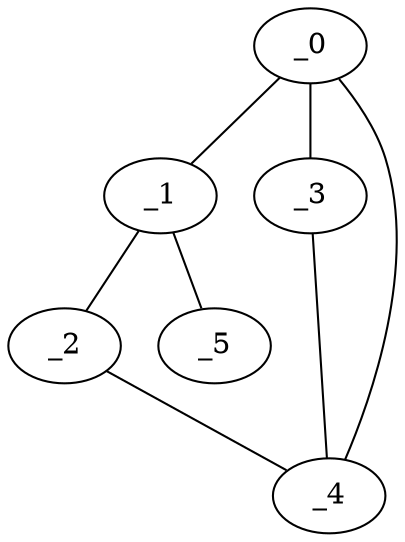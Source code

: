 graph MP1_0048 {
	_0	 [x="1.63153",
		y="1.69543"];
	_1	 [x="2.5",
		y="2.99"];
	_0 -- _1;
	_3	 [x="0.850654",
		y="0.377951"];
	_0 -- _3;
	_4	 [x="0.459642",
		y="2.71672"];
	_0 -- _4;
	_2	 [x="2.38717",
		y="0.699256"];
	_1 -- _2;
	_5	 [x="0.998022",
		y="2.51328"];
	_1 -- _5;
	_2 -- _4;
	_3 -- _4;
}
